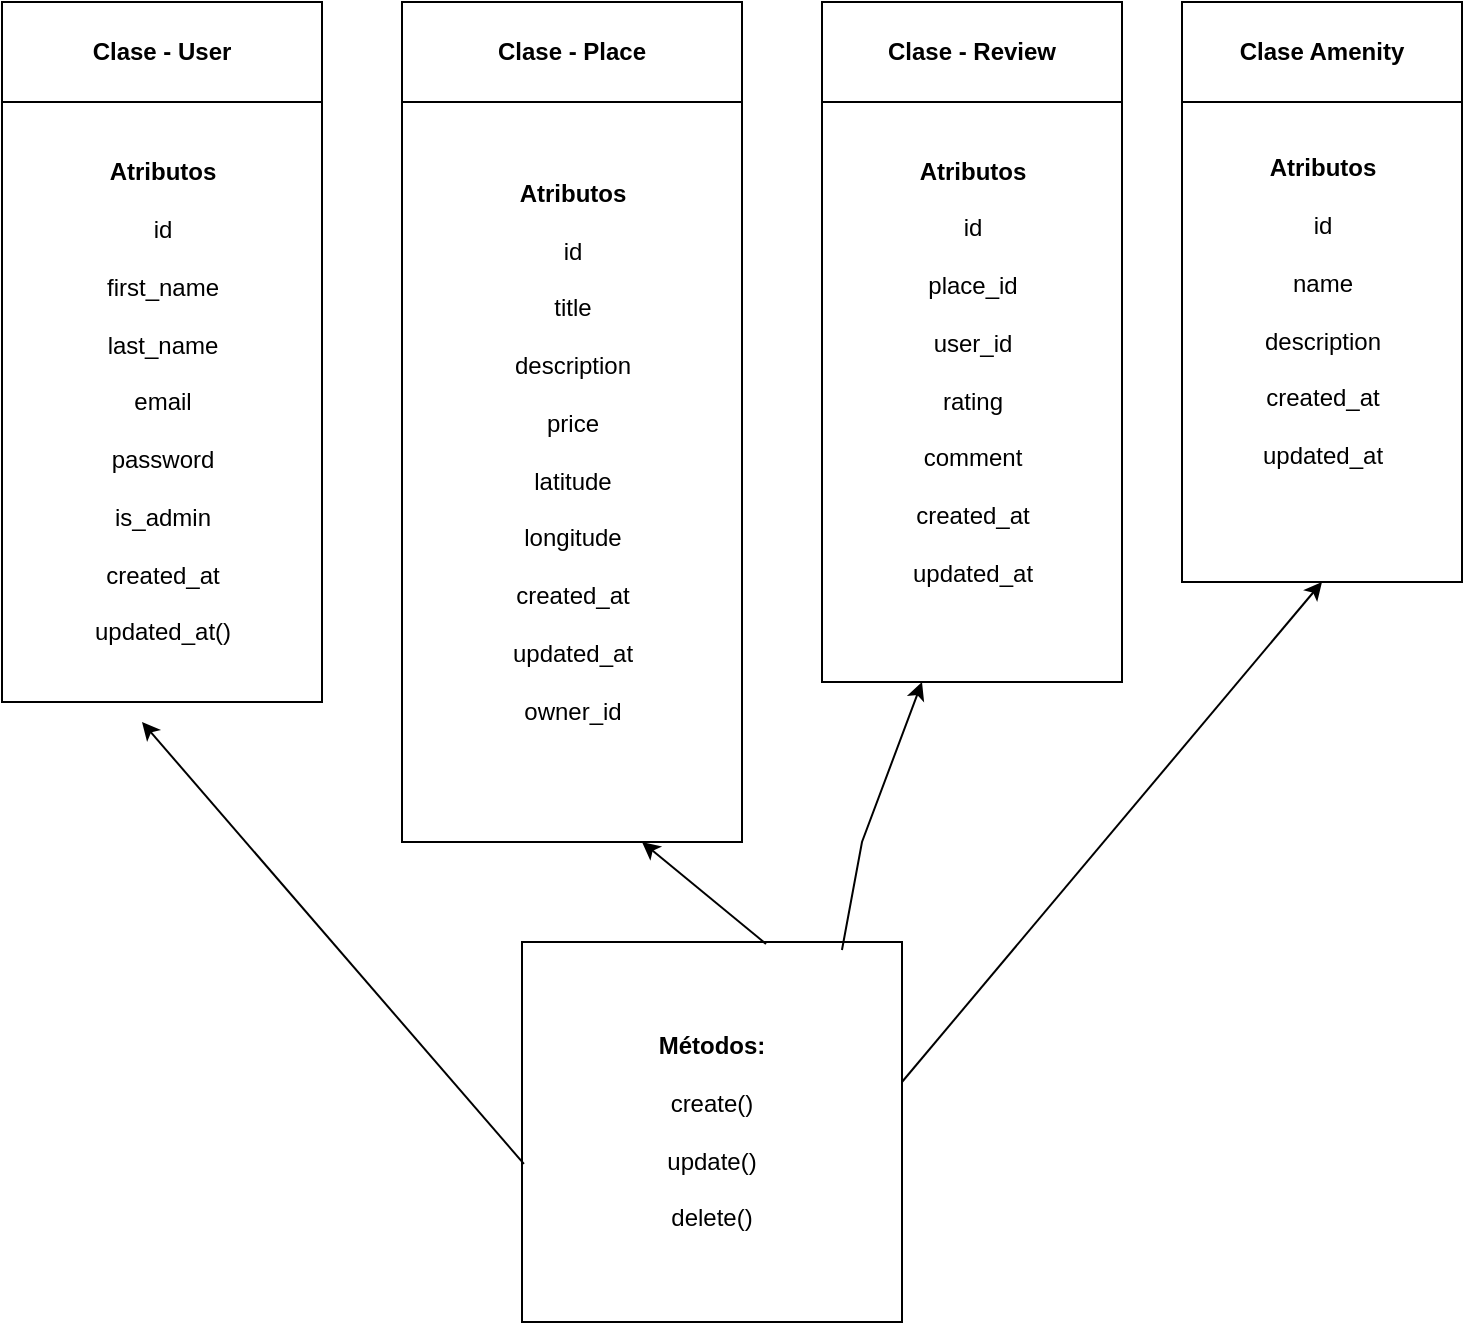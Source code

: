 <mxfile version="27.1.1">
  <diagram name="Page-1" id="wK6UOAm2Ry6P2rxQTt4-">
    <mxGraphModel dx="1021" dy="743" grid="1" gridSize="10" guides="1" tooltips="1" connect="1" arrows="1" fold="1" page="1" pageScale="1" pageWidth="850" pageHeight="1100" math="0" shadow="0">
      <root>
        <mxCell id="0" />
        <mxCell id="1" parent="0" />
        <mxCell id="Rc_bDY0J4DT7QfqLgyY9-2" value="Clase - User" style="swimlane;whiteSpace=wrap;html=1;startSize=50;" vertex="1" parent="1">
          <mxGeometry x="60" y="230" width="160" height="350" as="geometry">
            <mxRectangle x="320" y="200" width="110" height="30" as="alternateBounds" />
          </mxGeometry>
        </mxCell>
        <mxCell id="Rc_bDY0J4DT7QfqLgyY9-3" value="&lt;p data-end=&quot;431&quot; data-start=&quot;329&quot;&gt;&lt;strong data-end=&quot;343&quot; data-start=&quot;329&quot;&gt;Atributos&lt;/strong&gt;&lt;br data-end=&quot;346&quot; data-start=&quot;343&quot;&gt;&lt;br&gt;id&lt;br data-end=&quot;351&quot; data-start=&quot;348&quot;&gt;&lt;br&gt;first_name&lt;br data-end=&quot;364&quot; data-start=&quot;361&quot;&gt;&lt;br&gt;last_name&lt;br data-end=&quot;376&quot; data-start=&quot;373&quot;&gt;&lt;br&gt;email&lt;br data-end=&quot;384&quot; data-start=&quot;381&quot;&gt;&lt;br&gt;password&lt;br data-end=&quot;395&quot; data-start=&quot;392&quot;&gt;&lt;br&gt;is_admin&lt;br data-end=&quot;406&quot; data-start=&quot;403&quot;&gt;&lt;br&gt;created_at&lt;br data-end=&quot;419&quot; data-start=&quot;416&quot;&gt;&lt;br&gt;updated_at&lt;span style=&quot;background-color: transparent; color: light-dark(rgb(0, 0, 0), rgb(255, 255, 255));&quot;&gt;()&lt;/span&gt;&lt;/p&gt;" style="text;html=1;align=center;verticalAlign=middle;resizable=0;points=[];autosize=1;strokeColor=none;fillColor=none;" vertex="1" parent="Rc_bDY0J4DT7QfqLgyY9-2">
          <mxGeometry x="35" y="60" width="90" height="280" as="geometry" />
        </mxCell>
        <mxCell id="Rc_bDY0J4DT7QfqLgyY9-5" value="Clase - Place" style="swimlane;whiteSpace=wrap;html=1;startSize=50;" vertex="1" parent="1">
          <mxGeometry x="260" y="230" width="170" height="420" as="geometry" />
        </mxCell>
        <mxCell id="Rc_bDY0J4DT7QfqLgyY9-7" value="&lt;p data-end=&quot;618&quot; data-start=&quot;507&quot;&gt;&lt;strong data-end=&quot;521&quot; data-start=&quot;507&quot;&gt;Atributos&lt;/strong&gt;&lt;br data-end=&quot;524&quot; data-start=&quot;521&quot;&gt;&lt;br&gt;id&lt;br data-end=&quot;529&quot; data-start=&quot;526&quot;&gt;&lt;br&gt;title&lt;br data-end=&quot;537&quot; data-start=&quot;534&quot;&gt;&lt;br&gt;description&lt;br data-end=&quot;551&quot; data-start=&quot;548&quot;&gt;&lt;br&gt;price&lt;br data-end=&quot;559&quot; data-start=&quot;556&quot;&gt;&lt;br&gt;latitude&lt;br data-end=&quot;570&quot; data-start=&quot;567&quot;&gt;&lt;br&gt;longitude&lt;br data-end=&quot;582&quot; data-start=&quot;579&quot;&gt;&lt;br&gt;created_at&lt;br data-end=&quot;595&quot; data-start=&quot;592&quot;&gt;&lt;br&gt;updated_at&lt;br data-end=&quot;608&quot; data-start=&quot;605&quot;&gt;&lt;br&gt;owner_id&lt;/p&gt;" style="text;html=1;align=center;verticalAlign=middle;resizable=0;points=[];autosize=1;strokeColor=none;fillColor=none;" vertex="1" parent="Rc_bDY0J4DT7QfqLgyY9-5">
          <mxGeometry x="45" y="70" width="80" height="310" as="geometry" />
        </mxCell>
        <mxCell id="Rc_bDY0J4DT7QfqLgyY9-8" value="Clase - Review" style="swimlane;whiteSpace=wrap;html=1;startSize=50;" vertex="1" parent="1">
          <mxGeometry x="470" y="230" width="150" height="340" as="geometry" />
        </mxCell>
        <mxCell id="Rc_bDY0J4DT7QfqLgyY9-9" value="&lt;strong data-end=&quot;709&quot; data-start=&quot;695&quot;&gt;Atributos&lt;/strong&gt;&lt;br data-end=&quot;712&quot; data-start=&quot;709&quot;&gt;&lt;br&gt;id&lt;br data-end=&quot;717&quot; data-start=&quot;714&quot;&gt;&lt;br&gt;place_id&lt;br data-end=&quot;728&quot; data-start=&quot;725&quot;&gt;&lt;br&gt;user_id&lt;br data-end=&quot;738&quot; data-start=&quot;735&quot;&gt;&lt;br&gt;rating&lt;br data-end=&quot;747&quot; data-start=&quot;744&quot;&gt;&lt;br&gt;comment&lt;br data-end=&quot;757&quot; data-start=&quot;754&quot;&gt;&lt;br&gt;created_at&lt;br data-end=&quot;770&quot; data-start=&quot;767&quot;&gt;&lt;br&gt;updated_at" style="text;html=1;align=center;verticalAlign=middle;resizable=0;points=[];autosize=1;strokeColor=none;fillColor=none;" vertex="1" parent="Rc_bDY0J4DT7QfqLgyY9-8">
          <mxGeometry x="35" y="70" width="80" height="230" as="geometry" />
        </mxCell>
        <mxCell id="Rc_bDY0J4DT7QfqLgyY9-10" value="Clase Amenity" style="swimlane;whiteSpace=wrap;html=1;startSize=50;" vertex="1" parent="1">
          <mxGeometry x="650" y="230" width="140" height="290" as="geometry" />
        </mxCell>
        <mxCell id="Rc_bDY0J4DT7QfqLgyY9-11" value="&lt;strong data-end=&quot;874&quot; data-start=&quot;860&quot;&gt;Atributos&lt;/strong&gt;&lt;br data-end=&quot;877&quot; data-start=&quot;874&quot;&gt;&lt;br&gt;id&lt;br data-end=&quot;882&quot; data-start=&quot;879&quot;&gt;&lt;br&gt;name&lt;br data-end=&quot;889&quot; data-start=&quot;886&quot;&gt;&lt;br&gt;description&lt;br data-end=&quot;903&quot; data-start=&quot;900&quot;&gt;&lt;br&gt;created_at&lt;br data-end=&quot;916&quot; data-start=&quot;913&quot;&gt;&lt;br&gt;updated_at" style="text;html=1;align=center;verticalAlign=middle;resizable=0;points=[];autosize=1;strokeColor=none;fillColor=none;" vertex="1" parent="Rc_bDY0J4DT7QfqLgyY9-10">
          <mxGeometry x="30" y="70" width="80" height="170" as="geometry" />
        </mxCell>
        <mxCell id="Rc_bDY0J4DT7QfqLgyY9-13" value="&lt;strong data-end=&quot;942&quot; data-start=&quot;930&quot;&gt;Métodos:&lt;/strong&gt;&lt;br data-end=&quot;945&quot; data-start=&quot;942&quot;&gt;&lt;br/&gt;create()&lt;br data-end=&quot;956&quot; data-start=&quot;953&quot;&gt;&lt;br/&gt;update()&lt;br data-end=&quot;967&quot; data-start=&quot;964&quot;&gt;&lt;br/&gt;delete()" style="rounded=0;whiteSpace=wrap;html=1;" vertex="1" parent="1">
          <mxGeometry x="320" y="700" width="190" height="190" as="geometry" />
        </mxCell>
        <mxCell id="Rc_bDY0J4DT7QfqLgyY9-14" value="" style="endArrow=classic;html=1;rounded=0;exitX=0.005;exitY=0.584;exitDx=0;exitDy=0;exitPerimeter=0;" edge="1" parent="1" source="Rc_bDY0J4DT7QfqLgyY9-13">
          <mxGeometry width="50" height="50" relative="1" as="geometry">
            <mxPoint x="110" y="580" as="sourcePoint" />
            <mxPoint x="130" y="590" as="targetPoint" />
            <Array as="points">
              <mxPoint x="320" y="810" />
            </Array>
          </mxGeometry>
        </mxCell>
        <mxCell id="Rc_bDY0J4DT7QfqLgyY9-15" value="" style="endArrow=classic;html=1;rounded=0;entryX=0.5;entryY=1;entryDx=0;entryDy=0;" edge="1" parent="1" target="Rc_bDY0J4DT7QfqLgyY9-10">
          <mxGeometry width="50" height="50" relative="1" as="geometry">
            <mxPoint x="510" y="770" as="sourcePoint" />
            <mxPoint x="560" y="720" as="targetPoint" />
          </mxGeometry>
        </mxCell>
        <mxCell id="Rc_bDY0J4DT7QfqLgyY9-16" value="" style="endArrow=classic;html=1;rounded=0;exitX=0.842;exitY=0.021;exitDx=0;exitDy=0;exitPerimeter=0;" edge="1" parent="1" source="Rc_bDY0J4DT7QfqLgyY9-13">
          <mxGeometry width="50" height="50" relative="1" as="geometry">
            <mxPoint x="440" y="610" as="sourcePoint" />
            <mxPoint x="520" y="570" as="targetPoint" />
            <Array as="points">
              <mxPoint x="490" y="650" />
            </Array>
          </mxGeometry>
        </mxCell>
        <mxCell id="Rc_bDY0J4DT7QfqLgyY9-17" value="" style="endArrow=classic;html=1;rounded=0;exitX=0.642;exitY=0.005;exitDx=0;exitDy=0;exitPerimeter=0;" edge="1" parent="1" source="Rc_bDY0J4DT7QfqLgyY9-13">
          <mxGeometry width="50" height="50" relative="1" as="geometry">
            <mxPoint x="440" y="610" as="sourcePoint" />
            <mxPoint x="380" y="650" as="targetPoint" />
          </mxGeometry>
        </mxCell>
      </root>
    </mxGraphModel>
  </diagram>
</mxfile>
